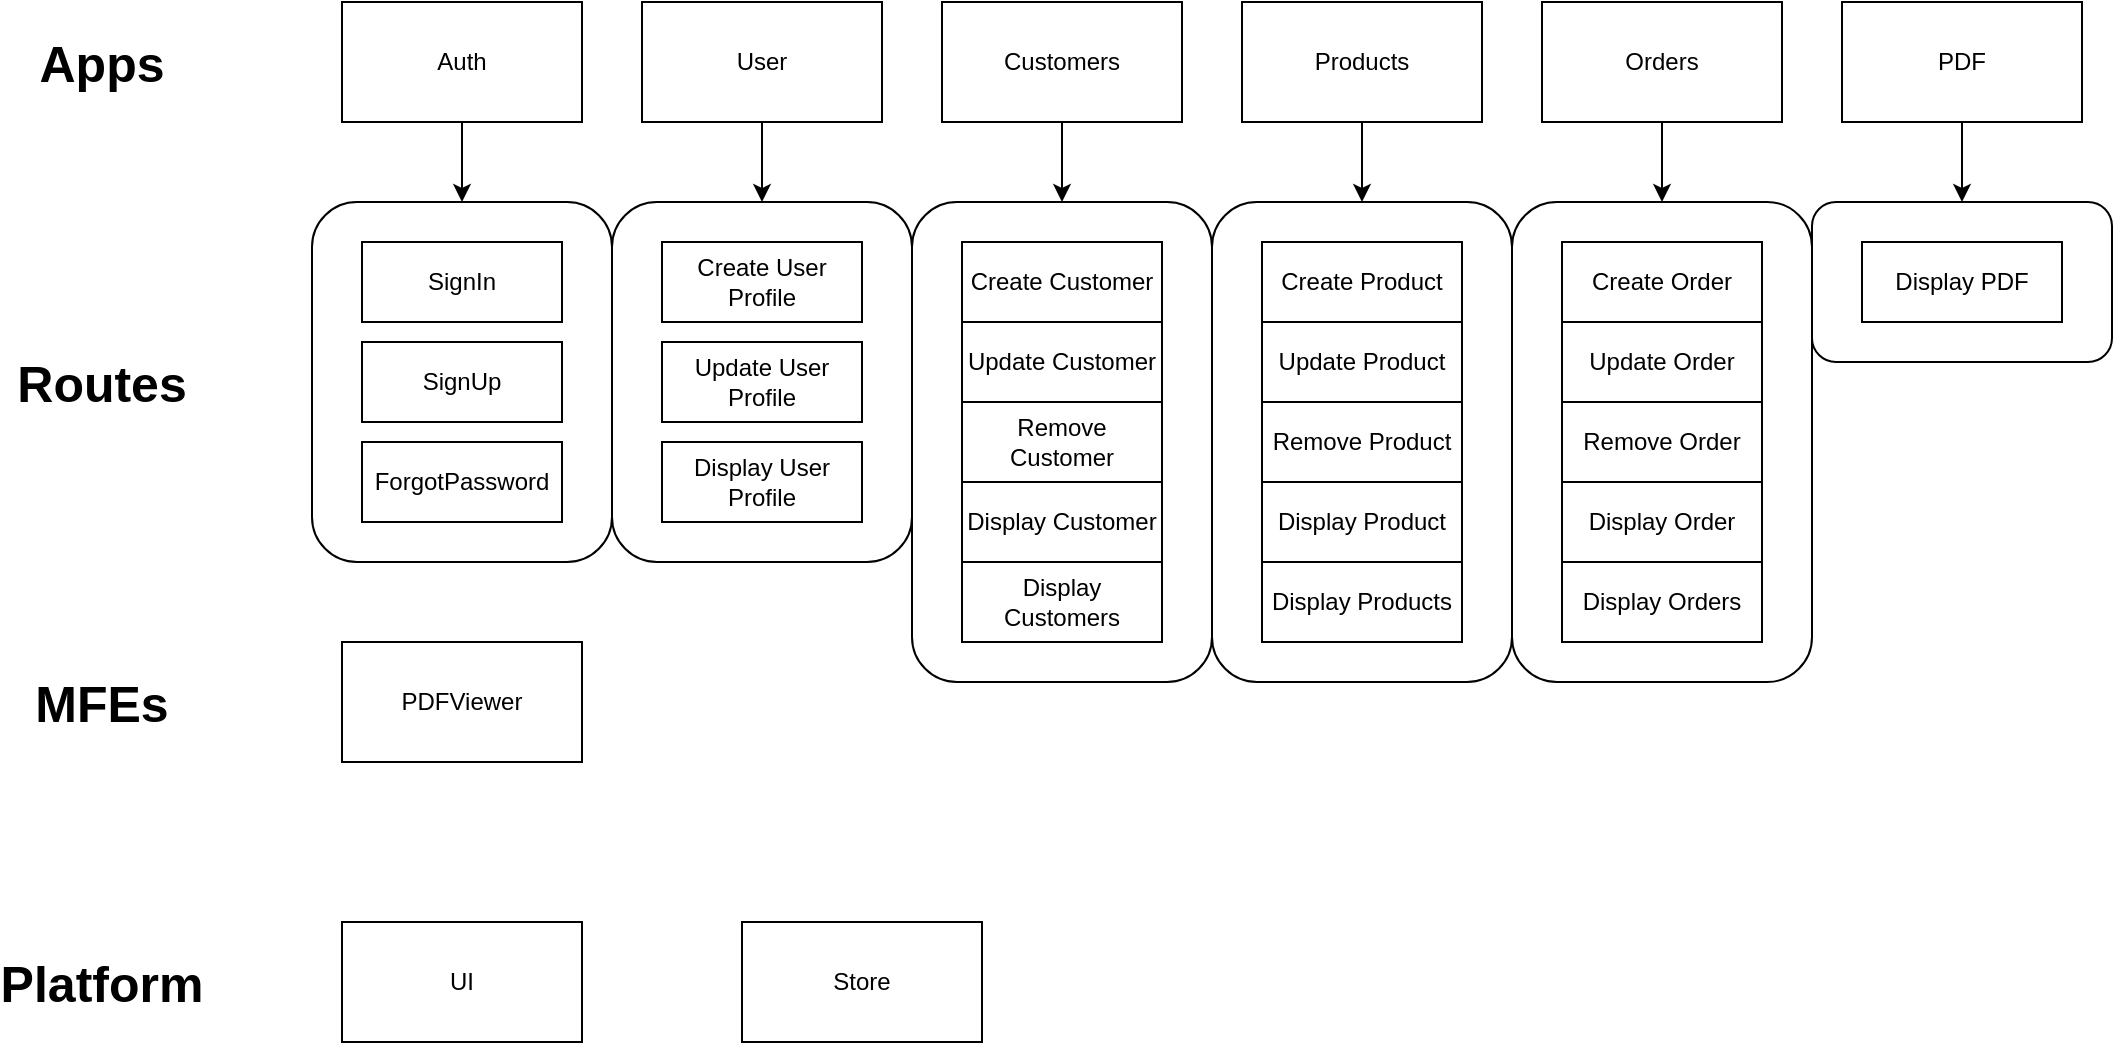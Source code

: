 <mxfile>
    <diagram id="61n-vamIlsWv9yNtYF0R" name="Page-1">
        <mxGraphModel dx="1807" dy="553" grid="1" gridSize="10" guides="1" tooltips="1" connect="1" arrows="1" fold="1" page="1" pageScale="1" pageWidth="827" pageHeight="1169" math="0" shadow="0">
            <root>
                <mxCell id="0"/>
                <mxCell id="1" parent="0"/>
                <mxCell id="23" value="" style="rounded=1;whiteSpace=wrap;html=1;fontSize=25;" parent="1" vertex="1">
                    <mxGeometry x="-85" y="290" width="150" height="180" as="geometry"/>
                </mxCell>
                <mxCell id="63" style="edgeStyle=none;html=1;fontSize=25;" parent="1" source="2" target="35" edge="1">
                    <mxGeometry relative="1" as="geometry"/>
                </mxCell>
                <mxCell id="2" value="Customers" style="rounded=0;whiteSpace=wrap;html=1;" parent="1" vertex="1">
                    <mxGeometry x="230" y="190" width="120" height="60" as="geometry"/>
                </mxCell>
                <mxCell id="64" style="edgeStyle=none;html=1;entryX=0.5;entryY=0;entryDx=0;entryDy=0;fontSize=25;" parent="1" source="3" target="45" edge="1">
                    <mxGeometry relative="1" as="geometry"/>
                </mxCell>
                <mxCell id="3" value="Products" style="rounded=0;whiteSpace=wrap;html=1;" parent="1" vertex="1">
                    <mxGeometry x="380" y="190" width="120" height="60" as="geometry"/>
                </mxCell>
                <mxCell id="44" style="edgeStyle=none;html=1;entryX=0.5;entryY=0;entryDx=0;entryDy=0;fontSize=25;" parent="1" source="4" target="31" edge="1">
                    <mxGeometry relative="1" as="geometry"/>
                </mxCell>
                <mxCell id="4" value="User" style="rounded=0;whiteSpace=wrap;html=1;" parent="1" vertex="1">
                    <mxGeometry x="80" y="190" width="120" height="60" as="geometry"/>
                </mxCell>
                <mxCell id="65" style="edgeStyle=none;html=1;entryX=0.5;entryY=0;entryDx=0;entryDy=0;fontSize=25;" parent="1" source="5" target="51" edge="1">
                    <mxGeometry relative="1" as="geometry"/>
                </mxCell>
                <mxCell id="5" value="Orders" style="rounded=0;whiteSpace=wrap;html=1;" parent="1" vertex="1">
                    <mxGeometry x="530" y="190" width="120" height="60" as="geometry"/>
                </mxCell>
                <mxCell id="6" value="&lt;b&gt;&lt;font style=&quot;font-size: 25px&quot;&gt;Apps&lt;/font&gt;&lt;/b&gt;" style="text;html=1;strokeColor=none;fillColor=none;align=center;verticalAlign=middle;whiteSpace=wrap;rounded=0;" parent="1" vertex="1">
                    <mxGeometry x="-220" y="205" width="60" height="30" as="geometry"/>
                </mxCell>
                <mxCell id="7" value="&lt;b&gt;&lt;font style=&quot;font-size: 25px&quot;&gt;Routes&lt;/font&gt;&lt;/b&gt;" style="text;html=1;strokeColor=none;fillColor=none;align=center;verticalAlign=middle;whiteSpace=wrap;rounded=0;fontSize=25;" parent="1" vertex="1">
                    <mxGeometry x="-220" y="365" width="60" height="30" as="geometry"/>
                </mxCell>
                <mxCell id="9" value="&lt;b&gt;&lt;font style=&quot;font-size: 25px&quot;&gt;MFEs&lt;/font&gt;&lt;/b&gt;" style="text;html=1;strokeColor=none;fillColor=none;align=center;verticalAlign=middle;whiteSpace=wrap;rounded=0;fontSize=25;" parent="1" vertex="1">
                    <mxGeometry x="-220" y="525" width="60" height="30" as="geometry"/>
                </mxCell>
                <mxCell id="11" value="&lt;b&gt;&lt;font style=&quot;font-size: 25px&quot;&gt;Platform&lt;/font&gt;&lt;/b&gt;" style="text;html=1;strokeColor=none;fillColor=none;align=center;verticalAlign=middle;whiteSpace=wrap;rounded=0;fontSize=25;" parent="1" vertex="1">
                    <mxGeometry x="-220" y="665" width="60" height="30" as="geometry"/>
                </mxCell>
                <mxCell id="17" value="" style="edgeStyle=none;html=1;fontSize=25;entryX=0.5;entryY=0;entryDx=0;entryDy=0;" parent="1" source="14" target="23" edge="1">
                    <mxGeometry relative="1" as="geometry"/>
                </mxCell>
                <mxCell id="14" value="Auth" style="rounded=0;whiteSpace=wrap;html=1;" parent="1" vertex="1">
                    <mxGeometry x="-70" y="190" width="120" height="60" as="geometry"/>
                </mxCell>
                <mxCell id="15" value="SignIn" style="rounded=0;whiteSpace=wrap;html=1;" parent="1" vertex="1">
                    <mxGeometry x="-60" y="310" width="100" height="40" as="geometry"/>
                </mxCell>
                <mxCell id="18" value="SignUp" style="rounded=0;whiteSpace=wrap;html=1;" parent="1" vertex="1">
                    <mxGeometry x="-60" y="360" width="100" height="40" as="geometry"/>
                </mxCell>
                <mxCell id="20" value="ForgotPassword" style="rounded=0;whiteSpace=wrap;html=1;" parent="1" vertex="1">
                    <mxGeometry x="-60" y="410" width="100" height="40" as="geometry"/>
                </mxCell>
                <mxCell id="25" value="PDFViewer" style="rounded=0;whiteSpace=wrap;html=1;" parent="1" vertex="1">
                    <mxGeometry x="-70" y="510" width="120" height="60" as="geometry"/>
                </mxCell>
                <mxCell id="27" value="UI" style="rounded=0;whiteSpace=wrap;html=1;" parent="1" vertex="1">
                    <mxGeometry x="-70" y="650" width="120" height="60" as="geometry"/>
                </mxCell>
                <mxCell id="29" value="Store" style="rounded=0;whiteSpace=wrap;html=1;" parent="1" vertex="1">
                    <mxGeometry x="130" y="650" width="120" height="60" as="geometry"/>
                </mxCell>
                <mxCell id="31" value="" style="rounded=1;whiteSpace=wrap;html=1;fontSize=25;" parent="1" vertex="1">
                    <mxGeometry x="65" y="290" width="150" height="180" as="geometry"/>
                </mxCell>
                <mxCell id="32" value="Create User Profile" style="rounded=0;whiteSpace=wrap;html=1;" parent="1" vertex="1">
                    <mxGeometry x="90" y="310" width="100" height="40" as="geometry"/>
                </mxCell>
                <mxCell id="33" value="Update User Profile" style="rounded=0;whiteSpace=wrap;html=1;" parent="1" vertex="1">
                    <mxGeometry x="90" y="360" width="100" height="40" as="geometry"/>
                </mxCell>
                <mxCell id="35" value="" style="rounded=1;whiteSpace=wrap;html=1;fontSize=25;" parent="1" vertex="1">
                    <mxGeometry x="215" y="290" width="150" height="240" as="geometry"/>
                </mxCell>
                <mxCell id="36" value="Create Customer" style="rounded=0;whiteSpace=wrap;html=1;" parent="1" vertex="1">
                    <mxGeometry x="240" y="310" width="100" height="40" as="geometry"/>
                </mxCell>
                <mxCell id="37" value="Update Customer" style="rounded=0;whiteSpace=wrap;html=1;" parent="1" vertex="1">
                    <mxGeometry x="240" y="350" width="100" height="40" as="geometry"/>
                </mxCell>
                <mxCell id="38" value="Remove Customer" style="rounded=0;whiteSpace=wrap;html=1;" parent="1" vertex="1">
                    <mxGeometry x="240" y="390" width="100" height="40" as="geometry"/>
                </mxCell>
                <mxCell id="39" value="Display User Profile" style="rounded=0;whiteSpace=wrap;html=1;" parent="1" vertex="1">
                    <mxGeometry x="90" y="410" width="100" height="40" as="geometry"/>
                </mxCell>
                <mxCell id="41" value="Display Customer" style="rounded=0;whiteSpace=wrap;html=1;" parent="1" vertex="1">
                    <mxGeometry x="240" y="430" width="100" height="40" as="geometry"/>
                </mxCell>
                <mxCell id="43" value="Display Customers" style="rounded=0;whiteSpace=wrap;html=1;" parent="1" vertex="1">
                    <mxGeometry x="240" y="470" width="100" height="40" as="geometry"/>
                </mxCell>
                <mxCell id="45" value="" style="rounded=1;whiteSpace=wrap;html=1;fontSize=25;" parent="1" vertex="1">
                    <mxGeometry x="365" y="290" width="150" height="240" as="geometry"/>
                </mxCell>
                <mxCell id="46" value="Create Product" style="rounded=0;whiteSpace=wrap;html=1;" parent="1" vertex="1">
                    <mxGeometry x="390" y="310" width="100" height="40" as="geometry"/>
                </mxCell>
                <mxCell id="47" value="Update Product" style="rounded=0;whiteSpace=wrap;html=1;" parent="1" vertex="1">
                    <mxGeometry x="390" y="350" width="100" height="40" as="geometry"/>
                </mxCell>
                <mxCell id="48" value="Remove Product" style="rounded=0;whiteSpace=wrap;html=1;" parent="1" vertex="1">
                    <mxGeometry x="390" y="390" width="100" height="40" as="geometry"/>
                </mxCell>
                <mxCell id="49" value="Display Product" style="rounded=0;whiteSpace=wrap;html=1;" parent="1" vertex="1">
                    <mxGeometry x="390" y="430" width="100" height="40" as="geometry"/>
                </mxCell>
                <mxCell id="50" value="Display Products" style="rounded=0;whiteSpace=wrap;html=1;" parent="1" vertex="1">
                    <mxGeometry x="390" y="470" width="100" height="40" as="geometry"/>
                </mxCell>
                <mxCell id="51" value="" style="rounded=1;whiteSpace=wrap;html=1;fontSize=25;" parent="1" vertex="1">
                    <mxGeometry x="515" y="290" width="150" height="240" as="geometry"/>
                </mxCell>
                <mxCell id="52" value="Create Order" style="rounded=0;whiteSpace=wrap;html=1;" parent="1" vertex="1">
                    <mxGeometry x="540" y="310" width="100" height="40" as="geometry"/>
                </mxCell>
                <mxCell id="53" value="Update Order" style="rounded=0;whiteSpace=wrap;html=1;" parent="1" vertex="1">
                    <mxGeometry x="540" y="350" width="100" height="40" as="geometry"/>
                </mxCell>
                <mxCell id="54" value="Remove Order" style="rounded=0;whiteSpace=wrap;html=1;" parent="1" vertex="1">
                    <mxGeometry x="540" y="390" width="100" height="40" as="geometry"/>
                </mxCell>
                <mxCell id="55" value="Display Order" style="rounded=0;whiteSpace=wrap;html=1;" parent="1" vertex="1">
                    <mxGeometry x="540" y="430" width="100" height="40" as="geometry"/>
                </mxCell>
                <mxCell id="56" value="Display Orders" style="rounded=0;whiteSpace=wrap;html=1;" parent="1" vertex="1">
                    <mxGeometry x="540" y="470" width="100" height="40" as="geometry"/>
                </mxCell>
                <mxCell id="66" style="edgeStyle=none;html=1;entryX=0.5;entryY=0;entryDx=0;entryDy=0;fontSize=25;" parent="1" source="57" target="59" edge="1">
                    <mxGeometry relative="1" as="geometry"/>
                </mxCell>
                <mxCell id="57" value="PDF" style="rounded=0;whiteSpace=wrap;html=1;" parent="1" vertex="1">
                    <mxGeometry x="680" y="190" width="120" height="60" as="geometry"/>
                </mxCell>
                <mxCell id="59" value="" style="rounded=1;whiteSpace=wrap;html=1;fontSize=25;" parent="1" vertex="1">
                    <mxGeometry x="665" y="290" width="150" height="80" as="geometry"/>
                </mxCell>
                <mxCell id="60" value="Display PDF" style="rounded=0;whiteSpace=wrap;html=1;" parent="1" vertex="1">
                    <mxGeometry x="690" y="310" width="100" height="40" as="geometry"/>
                </mxCell>
            </root>
        </mxGraphModel>
    </diagram>
    <diagram id="taweTaSyHHyuY4fIzwuv" name="Auth">
        <mxGraphModel dx="980" dy="553" grid="1" gridSize="10" guides="1" tooltips="1" connect="1" arrows="1" fold="1" page="1" pageScale="1" pageWidth="827" pageHeight="1169" math="0" shadow="0">
            <root>
                <mxCell id="yAkiVcjGQoZy3mLmusep-0"/>
                <mxCell id="yAkiVcjGQoZy3mLmusep-1" parent="yAkiVcjGQoZy3mLmusep-0"/>
                <mxCell id="dtK1rNcWYwUqQqMJhoHP-21" value="" style="rounded=1;whiteSpace=wrap;html=1;dashed=1;" vertex="1" parent="yAkiVcjGQoZy3mLmusep-1">
                    <mxGeometry x="90" y="100" width="670" height="520" as="geometry"/>
                </mxCell>
                <mxCell id="dtK1rNcWYwUqQqMJhoHP-4" value="" style="edgeStyle=none;html=1;" edge="1" parent="yAkiVcjGQoZy3mLmusep-1" source="yAkiVcjGQoZy3mLmusep-2" target="dtK1rNcWYwUqQqMJhoHP-3">
                    <mxGeometry relative="1" as="geometry"/>
                </mxCell>
                <mxCell id="yAkiVcjGQoZy3mLmusep-2" value="auth-provider" style="rounded=0;whiteSpace=wrap;html=1;" vertex="1" parent="yAkiVcjGQoZy3mLmusep-1">
                    <mxGeometry x="140" y="140" width="120" height="60" as="geometry"/>
                </mxCell>
                <mxCell id="dtK1rNcWYwUqQqMJhoHP-12" value="" style="edgeStyle=none;html=1;" edge="1" parent="yAkiVcjGQoZy3mLmusep-1" source="dtK1rNcWYwUqQqMJhoHP-0" target="dtK1rNcWYwUqQqMJhoHP-9">
                    <mxGeometry relative="1" as="geometry"/>
                </mxCell>
                <mxCell id="dtK1rNcWYwUqQqMJhoHP-0" value="auth-routes" style="rounded=0;whiteSpace=wrap;html=1;" vertex="1" parent="yAkiVcjGQoZy3mLmusep-1">
                    <mxGeometry x="360" y="140" width="120" height="60" as="geometry"/>
                </mxCell>
                <mxCell id="dtK1rNcWYwUqQqMJhoHP-15" value="" style="edgeStyle=none;html=1;" edge="1" parent="yAkiVcjGQoZy3mLmusep-1" source="dtK1rNcWYwUqQqMJhoHP-2" target="dtK1rNcWYwUqQqMJhoHP-14">
                    <mxGeometry relative="1" as="geometry"/>
                </mxCell>
                <mxCell id="dtK1rNcWYwUqQqMJhoHP-2" value="auth-ui" style="rounded=0;whiteSpace=wrap;html=1;" vertex="1" parent="yAkiVcjGQoZy3mLmusep-1">
                    <mxGeometry x="590" y="140" width="120" height="60" as="geometry"/>
                </mxCell>
                <mxCell id="dtK1rNcWYwUqQqMJhoHP-6" value="" style="edgeStyle=none;html=1;" edge="1" parent="yAkiVcjGQoZy3mLmusep-1" source="dtK1rNcWYwUqQqMJhoHP-3" target="dtK1rNcWYwUqQqMJhoHP-5">
                    <mxGeometry relative="1" as="geometry"/>
                </mxCell>
                <mxCell id="dtK1rNcWYwUqQqMJhoHP-3" value="AuthService" style="rounded=0;whiteSpace=wrap;html=1;" vertex="1" parent="yAkiVcjGQoZy3mLmusep-1">
                    <mxGeometry x="140" y="280" width="120" height="60" as="geometry"/>
                </mxCell>
                <mxCell id="dtK1rNcWYwUqQqMJhoHP-5" value="CognitoClient" style="rounded=0;whiteSpace=wrap;html=1;" vertex="1" parent="yAkiVcjGQoZy3mLmusep-1">
                    <mxGeometry x="140" y="420" width="120" height="60" as="geometry"/>
                </mxCell>
                <mxCell id="bqIzC0qgyKtdi8mtCA8K-6" style="edgeStyle=none;html=1;entryX=1;entryY=0.5;entryDx=0;entryDy=0;" edge="1" parent="yAkiVcjGQoZy3mLmusep-1" source="dtK1rNcWYwUqQqMJhoHP-9" target="yAkiVcjGQoZy3mLmusep-2">
                    <mxGeometry relative="1" as="geometry"/>
                </mxCell>
                <mxCell id="dtK1rNcWYwUqQqMJhoHP-9" value="RequireAuth" style="rounded=0;whiteSpace=wrap;html=1;" vertex="1" parent="yAkiVcjGQoZy3mLmusep-1">
                    <mxGeometry x="360" y="280" width="120" height="60" as="geometry"/>
                </mxCell>
                <mxCell id="dtK1rNcWYwUqQqMJhoHP-13" value="PreventAuth" style="rounded=0;whiteSpace=wrap;html=1;" vertex="1" parent="yAkiVcjGQoZy3mLmusep-1">
                    <mxGeometry x="360" y="340" width="120" height="60" as="geometry"/>
                </mxCell>
                <mxCell id="bqIzC0qgyKtdi8mtCA8K-8" style="edgeStyle=none;html=1;entryX=1;entryY=0.5;entryDx=0;entryDy=0;" edge="1" parent="yAkiVcjGQoZy3mLmusep-1" source="dtK1rNcWYwUqQqMJhoHP-14" target="yAkiVcjGQoZy3mLmusep-2">
                    <mxGeometry relative="1" as="geometry"/>
                </mxCell>
                <mxCell id="dtK1rNcWYwUqQqMJhoHP-14" value="Login" style="rounded=0;whiteSpace=wrap;html=1;" vertex="1" parent="yAkiVcjGQoZy3mLmusep-1">
                    <mxGeometry x="590" y="280" width="120" height="60" as="geometry"/>
                </mxCell>
                <mxCell id="dtK1rNcWYwUqQqMJhoHP-16" value="ConfirmResetPassword" style="rounded=0;whiteSpace=wrap;html=1;" vertex="1" parent="yAkiVcjGQoZy3mLmusep-1">
                    <mxGeometry x="590" y="520" width="120" height="60" as="geometry"/>
                </mxCell>
                <mxCell id="dtK1rNcWYwUqQqMJhoHP-17" value="ResetPassword" style="rounded=0;whiteSpace=wrap;html=1;" vertex="1" parent="yAkiVcjGQoZy3mLmusep-1">
                    <mxGeometry x="590" y="460" width="120" height="60" as="geometry"/>
                </mxCell>
                <mxCell id="dtK1rNcWYwUqQqMJhoHP-18" value="ConfirmRegister" style="rounded=0;whiteSpace=wrap;html=1;" vertex="1" parent="yAkiVcjGQoZy3mLmusep-1">
                    <mxGeometry x="590" y="400" width="120" height="60" as="geometry"/>
                </mxCell>
                <mxCell id="dtK1rNcWYwUqQqMJhoHP-19" value="Register" style="rounded=0;whiteSpace=wrap;html=1;" vertex="1" parent="yAkiVcjGQoZy3mLmusep-1">
                    <mxGeometry x="590" y="340" width="120" height="60" as="geometry"/>
                </mxCell>
                <mxCell id="bqIzC0qgyKtdi8mtCA8K-4" value="" style="endArrow=none;dashed=1;html=1;dashPattern=1 3;strokeWidth=2;" edge="1" parent="yAkiVcjGQoZy3mLmusep-1">
                    <mxGeometry width="50" height="50" relative="1" as="geometry">
                        <mxPoint x="300" y="640" as="sourcePoint"/>
                        <mxPoint x="310" y="80" as="targetPoint"/>
                    </mxGeometry>
                </mxCell>
                <mxCell id="bqIzC0qgyKtdi8mtCA8K-5" value="FAÇADE" style="edgeLabel;html=1;align=center;verticalAlign=middle;resizable=0;points=[];" vertex="1" connectable="0" parent="bqIzC0qgyKtdi8mtCA8K-4">
                    <mxGeometry x="0.179" y="-1" relative="1" as="geometry">
                        <mxPoint x="-17" y="-230" as="offset"/>
                    </mxGeometry>
                </mxCell>
            </root>
        </mxGraphModel>
    </diagram>
    <diagram id="pTeVEXbTyw2313PewyfI" name="Home">
        <mxGraphModel dx="980" dy="553" grid="1" gridSize="10" guides="1" tooltips="1" connect="1" arrows="1" fold="1" page="1" pageScale="1" pageWidth="827" pageHeight="1169" math="0" shadow="0">
            <root>
                <mxCell id="OhuGFYKwf8SPwVMRzvqA-0"/>
                <mxCell id="OhuGFYKwf8SPwVMRzvqA-1" parent="OhuGFYKwf8SPwVMRzvqA-0"/>
                <mxCell id="7bdZxArnQICpFy5uDofG-3" value="" style="edgeStyle=orthogonalEdgeStyle;html=1;" edge="1" parent="OhuGFYKwf8SPwVMRzvqA-1" source="7bdZxArnQICpFy5uDofG-1" target="7bdZxArnQICpFy5uDofG-2">
                    <mxGeometry relative="1" as="geometry"/>
                </mxCell>
                <mxCell id="7bdZxArnQICpFy5uDofG-4" value="PreventAuth" style="edgeLabel;html=1;align=center;verticalAlign=middle;resizable=0;points=[];" vertex="1" connectable="0" parent="7bdZxArnQICpFy5uDofG-3">
                    <mxGeometry x="0.162" relative="1" as="geometry">
                        <mxPoint as="offset"/>
                    </mxGeometry>
                </mxCell>
                <mxCell id="7bdZxArnQICpFy5uDofG-6" value="" style="edgeStyle=orthogonalEdgeStyle;html=1;" edge="1" parent="OhuGFYKwf8SPwVMRzvqA-1" source="7bdZxArnQICpFy5uDofG-1" target="7bdZxArnQICpFy5uDofG-5">
                    <mxGeometry relative="1" as="geometry"/>
                </mxCell>
                <mxCell id="7bdZxArnQICpFy5uDofG-7" value="RequireAuth" style="edgeLabel;html=1;align=center;verticalAlign=middle;resizable=0;points=[];" vertex="1" connectable="0" parent="7bdZxArnQICpFy5uDofG-6">
                    <mxGeometry x="0.191" y="2" relative="1" as="geometry">
                        <mxPoint as="offset"/>
                    </mxGeometry>
                </mxCell>
                <mxCell id="7bdZxArnQICpFy5uDofG-1" value="Home" style="rounded=0;whiteSpace=wrap;html=1;dashed=1;" vertex="1" parent="OhuGFYKwf8SPwVMRzvqA-1">
                    <mxGeometry x="350" y="80" width="120" height="60" as="geometry"/>
                </mxCell>
                <mxCell id="7bdZxArnQICpFy5uDofG-2" value="Login" style="rounded=0;whiteSpace=wrap;html=1;dashed=1;" vertex="1" parent="OhuGFYKwf8SPwVMRzvqA-1">
                    <mxGeometry x="190" y="220" width="120" height="60" as="geometry"/>
                </mxCell>
                <mxCell id="7bdZxArnQICpFy5uDofG-5" value="Dashboard" style="rounded=0;whiteSpace=wrap;html=1;dashed=1;" vertex="1" parent="OhuGFYKwf8SPwVMRzvqA-1">
                    <mxGeometry x="510" y="220" width="120" height="60" as="geometry"/>
                </mxCell>
            </root>
        </mxGraphModel>
    </diagram>
</mxfile>